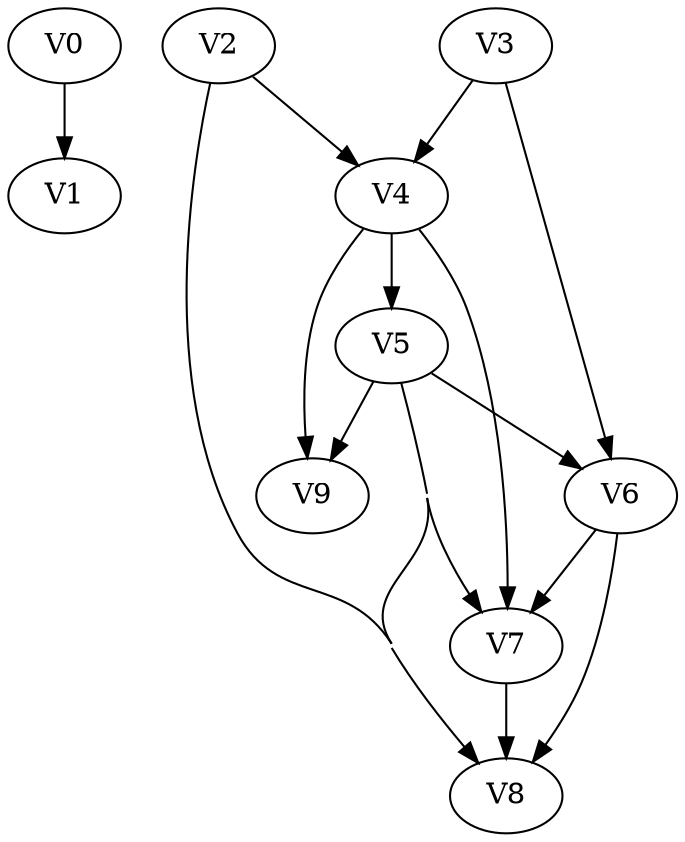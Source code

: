 strict digraph my_dotgraph {
concentrate=True;
V0;
V1;
V2;
V3;
V4;
V5;
V6;
V7;
V8;
V9;
V0 -> V1;
V2 -> V4;
V2 -> V8;
V3 -> V4;
V3 -> V6;
V4 -> V5;
V4 -> V7;
V4 -> V9;
V5 -> V6;
V5 -> V7;
V5 -> V8;
V5 -> V9;
V6 -> V7;
V6 -> V8;
V7 -> V8;
V8 
}